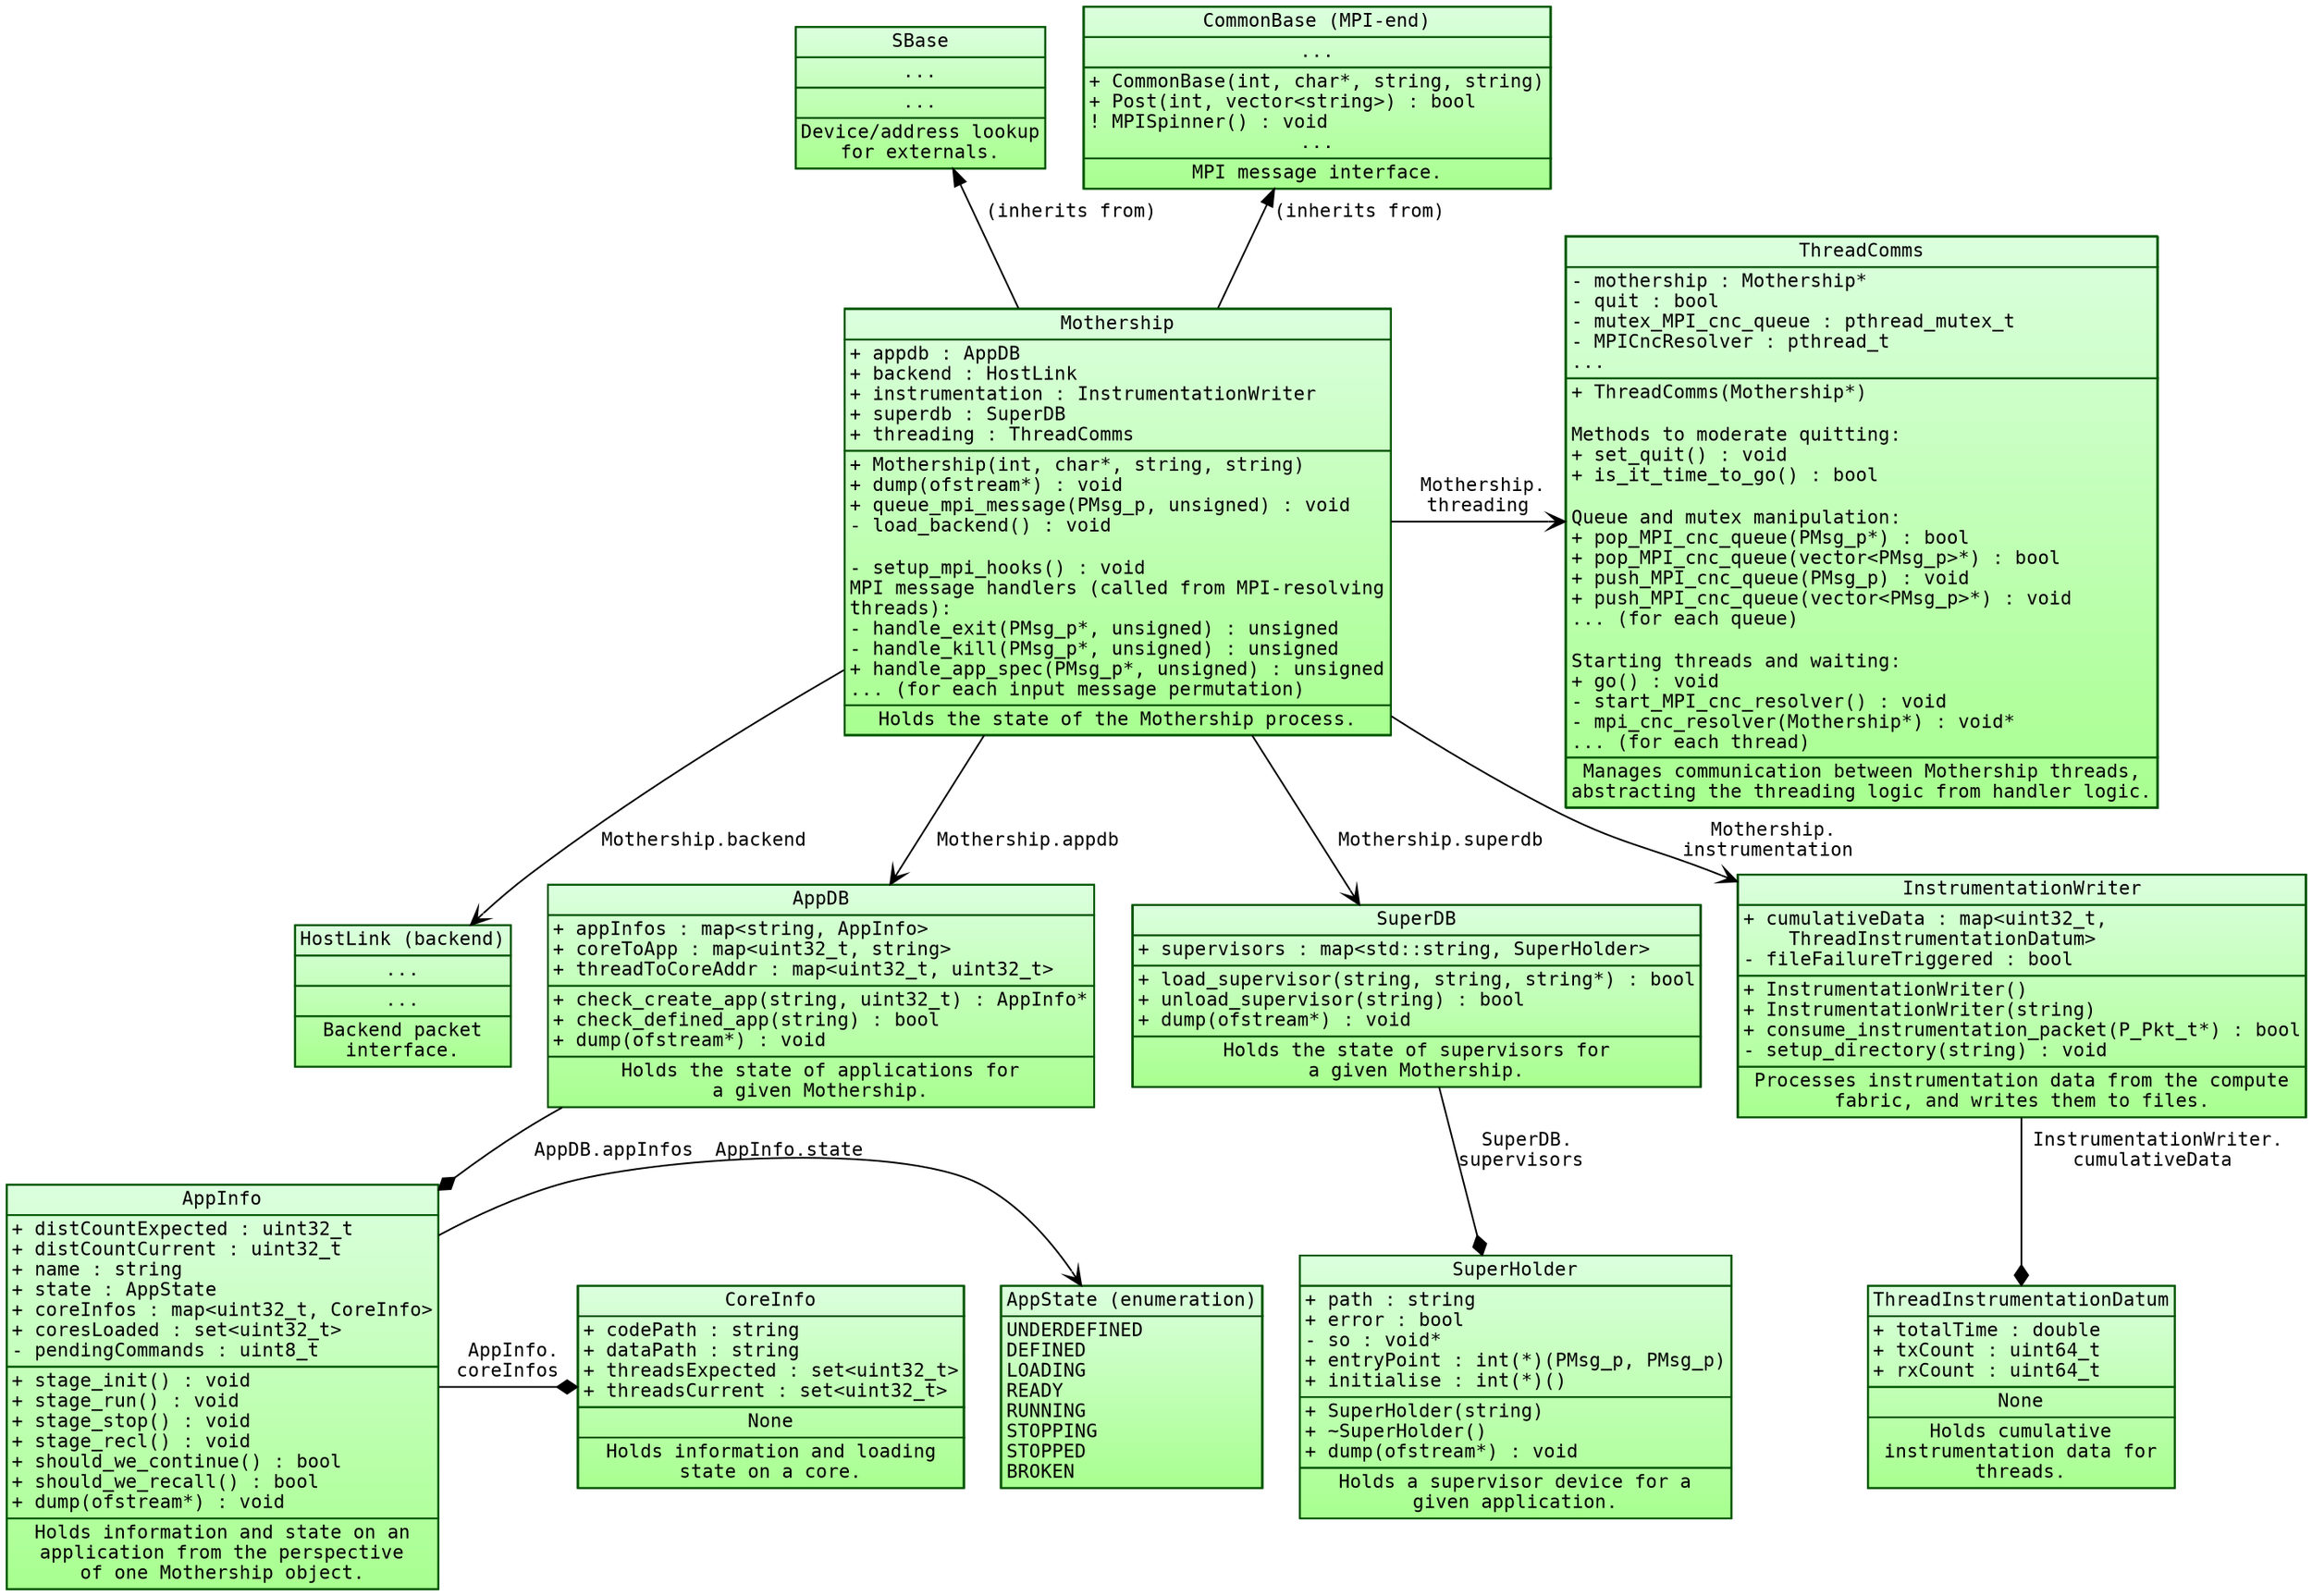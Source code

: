 digraph G {
    fontname="Inconsolata";
    fontsize=11;
    margin=0;
    nodesep=0.3;
    rankdir="UD";
    ranksep=0.2;

    /* Class definitions (as graph nodes) */
    node[color="#005500",
         fillcolor="#DBFFDE:#A8FF8F",
         fontname="Inconsolata",
         fontsize=11,
         gradientangle=270,
         margin=0,
         shape="rect",
         style="filled"];

    SBase[label=<<TABLE BORDER="0" CELLBORDER="1" CELLSPACING="0">
<TR><TD>SBase</TD></TR>
<TR><TD ALIGN="TEXT">
...<BR ALIGN="TEXT"/>
</TD></TR>
<TR><TD ALIGN="TEXT">
...<BR ALIGN="TEXT"/>
</TD></TR>
<TR><TD ALIGN="TEXT">
Device/address lookup<BR ALIGN="TEXT"/>
for externals.<BR ALIGN="TEXT"/>
</TD></TR></TABLE>>];

    HostLink[label=<<TABLE BORDER="0" CELLBORDER="1" CELLSPACING="0">
<TR><TD>HostLink (backend)</TD></TR>
<TR><TD ALIGN="TEXT">
...<BR ALIGN="TEXT"/>
</TD></TR>
<TR><TD ALIGN="TEXT">
...<BR ALIGN="TEXT"/>
</TD></TR>
<TR><TD ALIGN="TEXT">
Backend packet<BR ALIGN="TEXT"/>
interface.<BR ALIGN="TEXT"/>
</TD></TR></TABLE>>];

    CommonBase[label=<<TABLE BORDER="0" CELLBORDER="1" CELLSPACING="0">
<TR><TD>CommonBase (MPI-end)</TD></TR>
<TR><TD ALIGN="TEXT">
...<BR ALIGN="TEXT"/>
</TD></TR>
<TR><TD ALIGN="LEFT">
+ CommonBase(int, char*, string, string)<BR ALIGN="LEFT"/>
+ Post(int, vector&lt;string&gt;) : bool<BR ALIGN="LEFT"/>
! MPISpinner() : void<BR ALIGN="LEFT"/>
...<BR ALIGN="TEXT"/>
</TD></TR>
<TR><TD ALIGN="TEXT">
MPI message interface.<BR ALIGN="TEXT"/>
</TD></TR></TABLE>>];

    AppState[label=<<TABLE BORDER="0" CELLBORDER="1" CELLSPACING="0">
<TR><TD>AppState (enumeration)</TD></TR>
<TR><TD ALIGN="LEFT">
UNDERDEFINED<BR ALIGN="LEFT"/>
DEFINED<BR ALIGN="LEFT"/>
LOADING<BR ALIGN="LEFT"/>
READY<BR ALIGN="LEFT"/>
RUNNING<BR ALIGN="LEFT"/>
STOPPING<BR ALIGN="LEFT"/>
STOPPED<BR ALIGN="LEFT"/>
BROKEN<BR ALIGN="LEFT"/>
</TD></TR></TABLE>>];

    AppDB[label=<<TABLE BORDER="0" CELLBORDER="1" CELLSPACING="0">
<TR><TD>AppDB</TD></TR>
<TR><TD ALIGN="LEFT">
+ appInfos : map&lt;string, AppInfo&gt;<BR ALIGN="LEFT"/>
+ coreToApp : map&lt;uint32_t, string&gt;<BR ALIGN="LEFT"/>
+ threadToCoreAddr : map&lt;uint32_t, uint32_t&gt;<BR ALIGN="LEFT"/>
</TD></TR>
<TR><TD ALIGN="LEFT">
+ check_create_app(string, uint32_t) : AppInfo*<BR ALIGN="LEFT"/>
+ check_defined_app(string) : bool<BR ALIGN="LEFT"/>
+ dump(ofstream*) : void<BR ALIGN="LEFT"/>
</TD></TR>
<TR><TD ALIGN="TEXT">
Holds the state of applications for<BR ALIGN="TEXT"/>
a given Mothership.
</TD></TR></TABLE>>];

    AppInfo[label=<<TABLE BORDER="0" CELLBORDER="1" CELLSPACING="0">
<TR><TD>AppInfo</TD></TR>
<TR><TD ALIGN="LEFT">
+ distCountExpected : uint32_t<BR ALIGN="LEFT"/>
+ distCountCurrent : uint32_t<BR ALIGN="LEFT"/>
+ name : string<BR ALIGN="LEFT"/>
+ state : AppState<BR ALIGN="LEFT"/>
+ coreInfos : map&lt;uint32_t, CoreInfo&gt;<BR ALIGN="LEFT"/>
+ coresLoaded : set&lt;uint32_t&gt;<BR ALIGN="LEFT"/>
- pendingCommands : uint8_t<BR ALIGN="LEFT"/>
</TD></TR>
<TR><TD ALIGN="LEFT">
+ stage_init() : void<BR ALIGN="LEFT"/>
+ stage_run() : void<BR ALIGN="LEFT"/>
+ stage_stop() : void<BR ALIGN="LEFT"/>
+ stage_recl() : void<BR ALIGN="LEFT"/>
+ should_we_continue() : bool<BR ALIGN="LEFT"/>
+ should_we_recall() : bool<BR ALIGN="LEFT"/>
+ dump(ofstream*) : void<BR ALIGN="LEFT"/>
</TD></TR>
<TR><TD ALIGN="TEXT">
Holds information and state on an<BR ALIGN="TEXT"/>
application from the perspective<BR ALIGN="TEXT"/>
of one Mothership object.<BR ALIGN="TEXT"/>
</TD></TR></TABLE>>];

    CoreInfo[label=<<TABLE BORDER="0" CELLBORDER="1" CELLSPACING="0">
<TR><TD>CoreInfo</TD></TR>
<TR><TD ALIGN="LEFT">
+ codePath : string<BR ALIGN="LEFT"/>
+ dataPath : string<BR ALIGN="LEFT"/>
+ threadsExpected : set&lt;uint32_t&gt;<BR ALIGN="LEFT"/>
+ threadsCurrent : set&lt;uint32_t&gt;<BR ALIGN="LEFT"/>
</TD></TR>
<TR><TD ALIGN="TEXT">
None
</TD></TR>
<TR><TD ALIGN="TEXT">
Holds information and loading<BR ALIGN="TEXT"/>
state on a core.<BR ALIGN="TEXT"/>
</TD></TR></TABLE>>];

    SuperDB[label=<<TABLE BORDER="0" CELLBORDER="1" CELLSPACING="0">
<TR><TD>SuperDB</TD></TR>
<TR><TD ALIGN="LEFT">
+ supervisors : map&lt;std::string, SuperHolder&gt;<BR ALIGN="LEFT"/>
</TD></TR>
<TR><TD ALIGN="LEFT">
+ load_supervisor(string, string, string*) : bool<BR ALIGN="LEFT"/>
+ unload_supervisor(string) : bool<BR ALIGN="LEFT"/>
+ dump(ofstream*) : void<BR ALIGN="LEFT"/>
</TD></TR>
<TR><TD ALIGN="TEXT">
Holds the state of supervisors for<BR ALIGN="TEXT"/>
a given Mothership.
</TD></TR></TABLE>>];

    SuperHolder[label=<<TABLE BORDER="0" CELLBORDER="1" CELLSPACING="0">
<TR><TD>SuperHolder</TD></TR>
<TR><TD ALIGN="LEFT">
+ path : string<BR ALIGN="LEFT"/>
+ error : bool<BR ALIGN="LEFT"/>
- so : void*<BR ALIGN="LEFT"/>
+ entryPoint : int(*)(PMsg_p, PMsg_p)<BR ALIGN="LEFT"/>
+ initialise : int(*)()<BR ALIGN="LEFT"/>
</TD></TR>
<TR><TD ALIGN="LEFT">
+ SuperHolder(string)<BR ALIGN="LEFT"/>
+ ~SuperHolder()<BR ALIGN="LEFT"/>
+ dump(ofstream*) : void<BR ALIGN="LEFT"/>
</TD></TR>
<TR><TD ALIGN="TEXT">
Holds a supervisor device for a<BR ALIGN="TEXT"/>
given application.<BR ALIGN="TEXT"/>
</TD></TR></TABLE>>];

    InstrumentationWriter[label=<<TABLE BORDER="0" CELLBORDER="1" CELLSPACING="0">
<TR><TD>InstrumentationWriter</TD></TR>
<TR><TD ALIGN="LEFT">
+ cumulativeData : map&lt;uint32_t,<BR ALIGN="LEFT"/>
    ThreadInstrumentationDatum&gt;<BR ALIGN="LEFT"/>
- fileFailureTriggered : bool<BR ALIGN="LEFT"/>
</TD></TR>
<TR><TD ALIGN="LEFT">
+ InstrumentationWriter()<BR ALIGN="LEFT"/>
+ InstrumentationWriter(string)<BR ALIGN="LEFT"/>
+ consume_instrumentation_packet(P_Pkt_t*) : bool<BR ALIGN="LEFT"/>
- setup_directory(string) : void<BR ALIGN="LEFT"/>
</TD></TR>
<TR><TD ALIGN="TEXT">
Processes instrumentation data from the compute<BR ALIGN="TEXT"/>
fabric, and writes them to files.<BR ALIGN="TEXT"/>
</TD></TR></TABLE>>];

    ThreadInstrumentationDatum[label=<<TABLE BORDER="0" CELLBORDER="1" CELLSPACING="0">
<TR><TD>ThreadInstrumentationDatum</TD></TR>
<TR><TD ALIGN="LEFT">
+ totalTime : double<BR ALIGN="LEFT"/>
+ txCount : uint64_t<BR ALIGN="LEFT"/>
+ rxCount : uint64_t<BR ALIGN="LEFT"/>
</TD></TR>
<TR><TD ALIGN="TEXT">
None
</TD></TR>
<TR><TD ALIGN="TEXT">
Holds cumulative<BR ALIGN="TEXT"/>
instrumentation data for<BR ALIGN="TEXT"/>
threads.<BR ALIGN="TEXT"/>
</TD></TR></TABLE>>];

    Mothership[label=<<TABLE BORDER="0" CELLBORDER="1" CELLSPACING="0">
<TR><TD>Mothership</TD></TR>
<TR><TD ALIGN="LEFT">
+ appdb : AppDB<BR ALIGN="LEFT"/>
+ backend : HostLink<BR ALIGN="LEFT"/>
+ instrumentation : InstrumentationWriter <BR ALIGN="LEFT"/>
+ superdb : SuperDB<BR ALIGN="LEFT"/>
+ threading : ThreadComms<BR ALIGN="LEFT"/>
</TD></TR>
<TR><TD ALIGN="LEFT">
+ Mothership(int, char*, string, string)<BR ALIGN="LEFT"/>
+ dump(ofstream*) : void<BR ALIGN="LEFT"/>
+ queue_mpi_message(PMsg_p, unsigned) : void<BR ALIGN="LEFT"/>
- load_backend() : void<BR ALIGN="LEFT"/><BR ALIGN="LEFT"/>
- setup_mpi_hooks() : void<BR ALIGN="LEFT"/>
MPI message handlers (called from MPI-resolving<BR ALIGN="LEFT"/>
threads):<BR ALIGN="LEFT"/>
- handle_exit(PMsg_p*, unsigned) : unsigned<BR ALIGN="LEFT"/>
- handle_kill(PMsg_p*, unsigned) : unsigned<BR ALIGN="LEFT"/>
+ handle_app_spec(PMsg_p*, unsigned) : unsigned<BR ALIGN="LEFT"/>
... (for each input message permutation)<BR ALIGN="LEFT"/>
</TD></TR>
<TR><TD ALIGN="TEXT">
Holds the state of the Mothership process.
</TD></TR></TABLE>>];

    ThreadComms[label=<<TABLE BORDER="0" CELLBORDER="1" CELLSPACING="0">
<TR><TD>ThreadComms</TD></TR>
<TR><TD ALIGN="LEFT">
- mothership : Mothership*<BR ALIGN="LEFT"/>
- quit : bool<BR ALIGN="LEFT"/>
- mutex_MPI_cnc_queue : pthread_mutex_t<BR ALIGN="LEFT"/>
- MPICncResolver : pthread_t<BR ALIGN="LEFT"/>
...<BR ALIGN="LEFT"/>
<!--
- mutex_MPI_app_queue : pthread_mutex_t<BR ALIGN="LEFT"/>
- MPIApplicationResolver : pthread_t<BR ALIGN="LEFT"/>
- mutex_backend_output_queue : pthread_mutex_t<BR ALIGN="LEFT"/>
- BackendOutputBroker : pthread_t<BR ALIGN="LEFT"/>
- MPIInputBroker : pthread_t<BR ALIGN="LEFT"/>
- BackendInputBroker : pthread_t<BR ALIGN="LEFT"/>
- DebugInputBroker : pthread_t<BR ALIGN="LEFT"/>
-->
</TD></TR>
<TR><TD ALIGN="LEFT">
+ ThreadComms(Mothership*)<BR ALIGN="LEFT"/><BR ALIGN="LEFT"/>
Methods to moderate quitting:<BR ALIGN="LEFT"/>
+ set_quit() : void<BR ALIGN="LEFT"/>
+ is_it_time_to_go() : bool<BR ALIGN="LEFT"/><BR ALIGN="LEFT"/>
Queue and mutex manipulation: <BR ALIGN="LEFT"/>
+ pop_MPI_cnc_queue(PMsg_p*) : bool<BR ALIGN="LEFT"/>
+ pop_MPI_cnc_queue(vector&lt;PMsg_p&gt;*) : bool<BR ALIGN="LEFT"/>
+ push_MPI_cnc_queue(PMsg_p) : void<BR ALIGN="LEFT"/>
+ push_MPI_cnc_queue(vector&lt;PMsg_p&gt;*) : void<BR ALIGN="LEFT"/>
... (for each queue)<BR ALIGN="LEFT"/><BR ALIGN="LEFT"/>
<!--
+ pop_MPI_app_queue(PMsg_p*) : bool<BR ALIGN="LEFT"/>
+ pop_MPI_app_queue(vector&lt;PMsg_p*&gt;*) : bool<BR ALIGN="LEFT"/>
+ push_MPI_app_queue(PMsg_p) : void<BR ALIGN="LEFT"/>
+ push_MPI_app_queue(vector&lt;PMsg_p*&gt;*) : void<BR ALIGN="LEFT"/>
+ pop_backend_out_queue(P_Pkt_t*) : bool<BR ALIGN="LEFT"/>
+ pop_backend_out_queue(vector&lt;P_Pkt_t*&gt;*) : bool<BR ALIGN="LEFT"/>
+ push_backend_out_queue(P_Pkt_t) : void<BR ALIGN="LEFT"/>
+ push_backend_out_queue(vector&lt;P_Pkt_t*&gt;*) : void<BR ALIGN="LEFT"/>
+ pop_backend_in_queue(P_Pkt_t*) : bool<BR ALIGN="LEFT"/>
+ pop_backend_in_queue(vector&lt;P_Pkt_t*&gt;*) : bool<BR ALIGN="LEFT"/>
+ push_backend_in_queue(P_Pkt_t) : void<BR ALIGN="LEFT"/>
+ push_backend_in_queue(vector&lt;P_Pkt_t*&gt;*) : void<BR ALIGN="LEFT"/>
+ pop_debug_in_queue(P_Debug_Pkt_t*) : bool<BR ALIGN="LEFT"/>
+ pop_debug_in_queue(vector&lt;P_Debug_Pkt_t*&gt;*) : bool<BR ALIGN="LEFT"/>
+ push_debug_in_queue(P_Debug_Pkt_t) : void<BR ALIGN="LEFT"/>
+ push_debug_in_queue(vector&lt;P_Debug_Pkt_t*&gt;*) : void<BR ALIGN="LEFT"/>
-->
Starting threads and waiting: <BR ALIGN="LEFT"/>
+ go() : void<BR ALIGN="LEFT"/>
- start_MPI_cnc_resolver() : void<BR ALIGN="LEFT"/>
- mpi_cnc_resolver(Mothership*) : void*<BR ALIGN="LEFT"/>
... (for each thread)<BR ALIGN="LEFT"/>
<!--
- start_MPI_input_broker() : void<BR ALIGN="LEFT"/>
- mpi_input_broker(Mothership*) : void*<BR ALIGN="LEFT"/>
- start_MPI_app_resolver() : void<BR ALIGN="LEFT"/>
- mpi_app_resolver(Mothership*) : void*<BR ALIGN="LEFT"/>
- start_backend_output_broker() : void<BR ALIGN="LEFT"/>
- backend_output_broker(Mothership*) : void*<BR ALIGN="LEFT"/>
- start_backend_input_broker() : void<BR ALIGN="LEFT"/>
- backend_input_broker(Mothership*) : void*<BR ALIGN="LEFT"/>
- start_debug_input_broker() : void<BR ALIGN="LEFT"/>
- debug_input_broker(Mothership*) : void*<BR ALIGN="LEFT"/>
-->
</TD></TR>
<TR><TD ALIGN="TEXT">
Manages communication between Mothership threads,<BR ALIGN="TEXT"/>
abstracting the threading logic from handler logic.<BR ALIGN="TEXT"/>
</TD></TR></TABLE>>];

    /* Relationship definitions (as graph edges) */
    edge[color="#000000",
         fontname="Inconsolata",
         fontsize=11];

    /* One-to-one containment. */
    {edge[arrowhead="vee"];
        AppInfo -> AppState[label=" AppInfo.state"];
        Mothership -> HostLink[label=" Mothership.backend"];
        Mothership -> ThreadComms[label=" Mothership.\nthreading"];
        Mothership -> AppDB[label=" Mothership.appdb"];
        Mothership -> SuperDB[label=" Mothership.superdb"];
        Mothership -> InstrumentationWriter[label=" Mothership.\ninstrumentation"];
    }

    /* One-to-many containment. */
    {edge[arrowhead="diamond"];
        SuperDB -> SuperHolder[label=" SuperDB.\nsupervisors"];
        AppDB -> AppInfo[label=" AppDB.appInfos"];
        AppInfo -> CoreInfo[label=" AppInfo.\ncoreInfos"];
        InstrumentationWriter -> ThreadInstrumentationDatum[label=" InstrumentationWriter.\ncumulativeData"];
    }

    /* Inheritance */
    {edge[arrowhead="onormal", label=" (inherits from)"];
        SBase -> Mothership[dir="back"];
        CommonBase -> Mothership[dir="back"];
    }

    /* Rank hackery */
    {rank="same";
        ThreadComms -> Mothership [style="invis"];
        rankdir="LR";
    }
    {rank="same";
        CoreInfo;
        AppState;
        AppInfo;
        rankdir="LR";
    }
}
